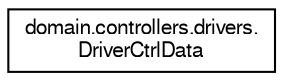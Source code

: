 digraph "Representación gráfica de la clase"
{
 // LATEX_PDF_SIZE
  edge [fontname="FreeSans",fontsize="10",labelfontname="FreeSans",labelfontsize="10"];
  node [fontname="FreeSans",fontsize="10",shape=record];
  rankdir="LR";
  Node0 [label="domain.controllers.drivers.\lDriverCtrlData",height=0.2,width=0.4,color="black", fillcolor="white", style="filled",URL="$classdomain_1_1controllers_1_1drivers_1_1_driver_ctrl_data.html",tooltip="Clase DriverCtrlData que comprueba la correctividad de las funciones del controlador CtrlData."];
}
